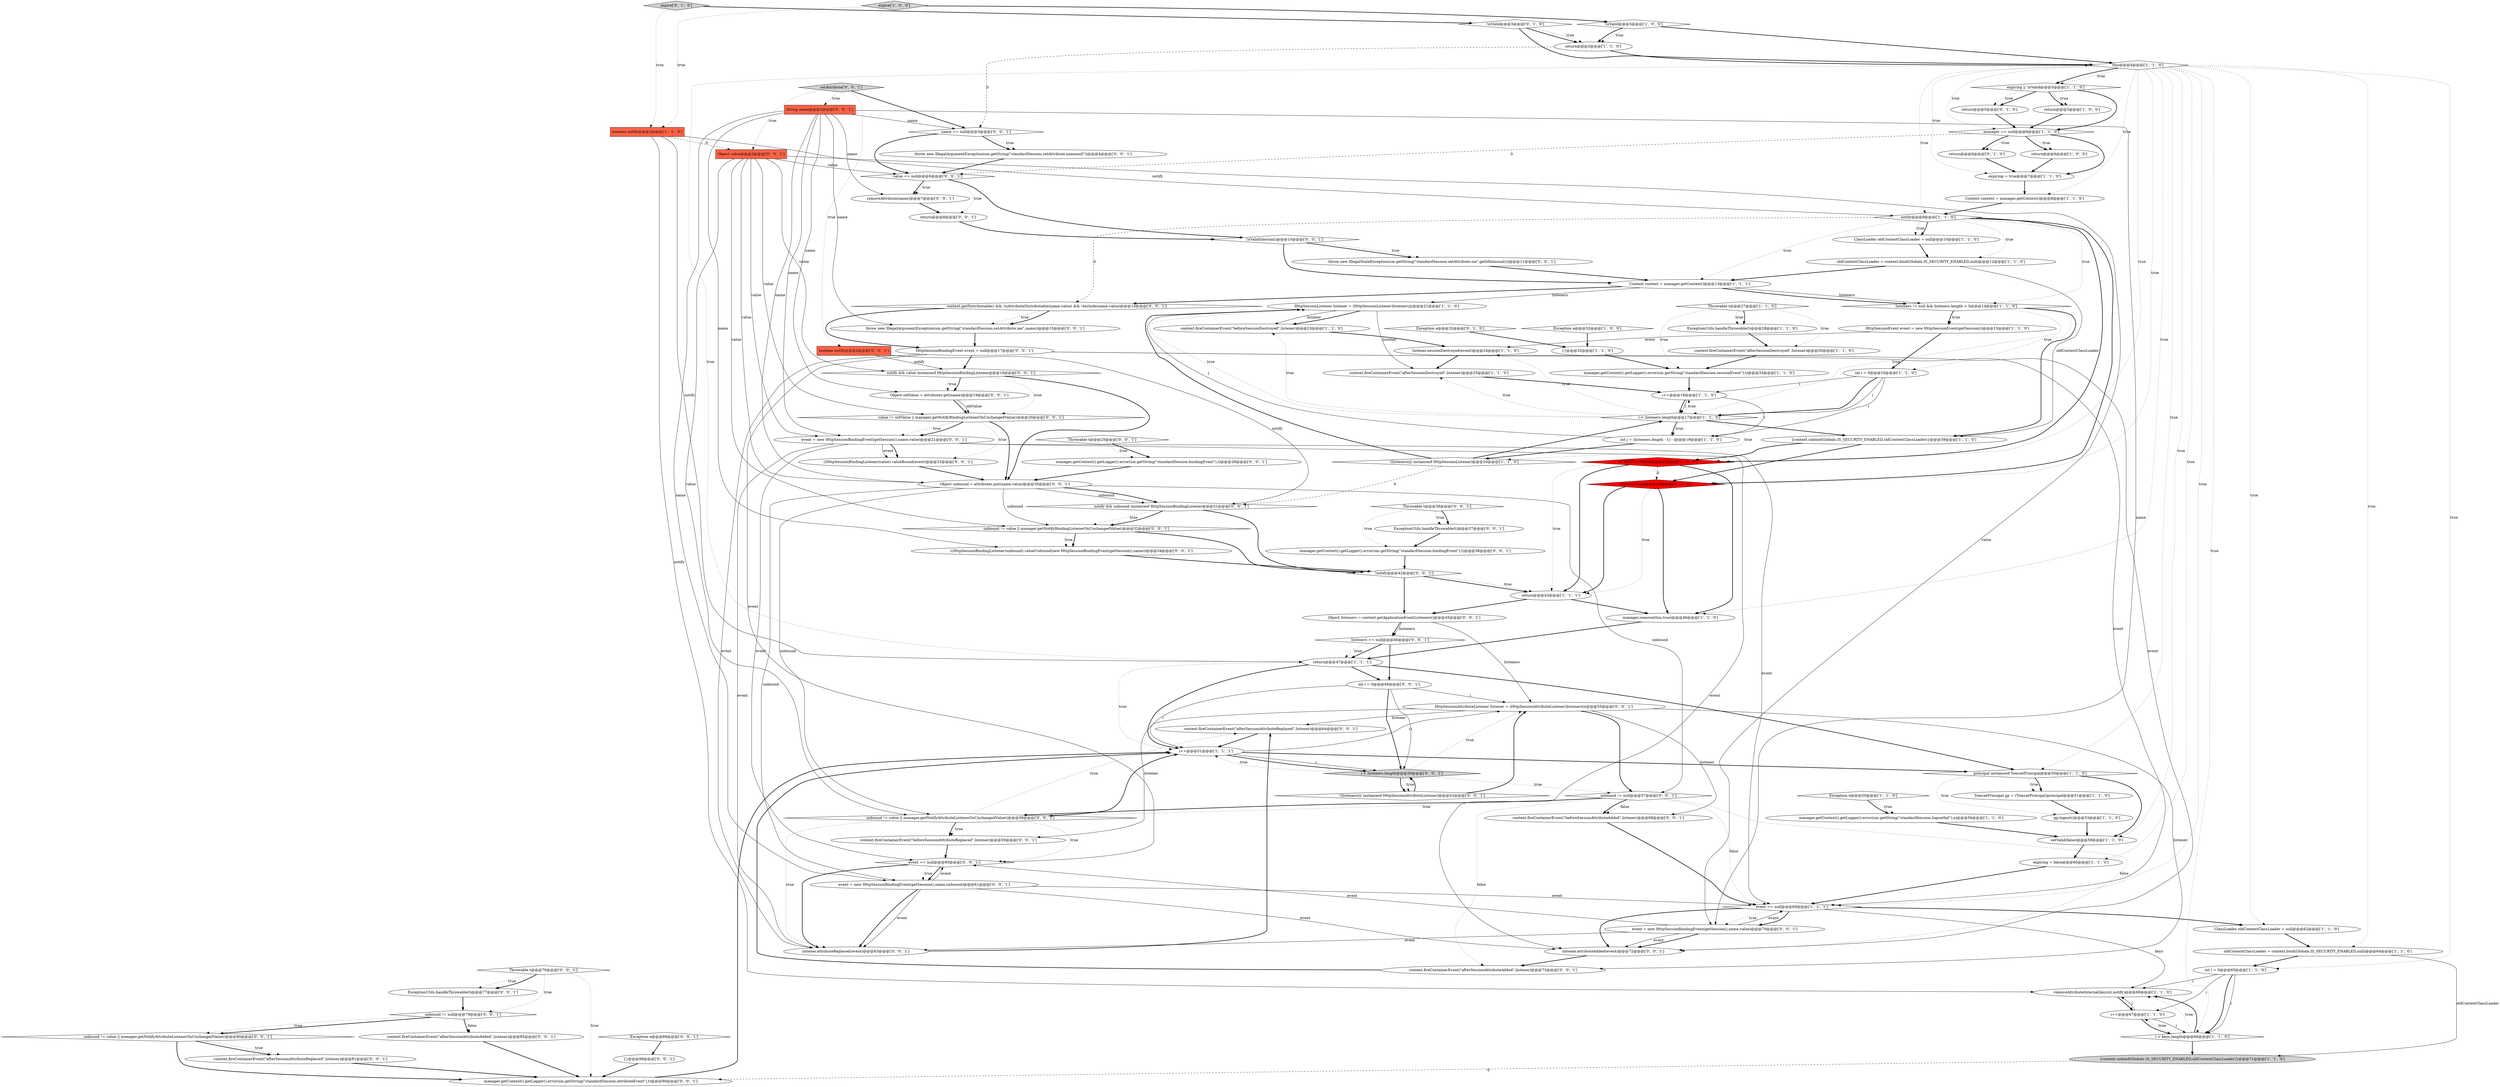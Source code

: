 digraph {
25 [style = filled, label = "expire['1', '0', '0']", fillcolor = lightgray, shape = diamond image = "AAA0AAABBB1BBB"];
84 [style = filled, label = "listener.attributeReplaced(event)@@@63@@@['0', '0', '1']", fillcolor = white, shape = ellipse image = "AAA0AAABBB3BBB"];
92 [style = filled, label = "event = new HttpSessionBindingEvent(getSession(),name,value)@@@70@@@['0', '0', '1']", fillcolor = white, shape = ellipse image = "AAA0AAABBB3BBB"];
20 [style = filled, label = "i++@@@67@@@['1', '1', '0']", fillcolor = white, shape = ellipse image = "AAA0AAABBB1BBB"];
18 [style = filled, label = "return@@@43@@@['1', '1', '1']", fillcolor = white, shape = ellipse image = "AAA0AAABBB1BBB"];
2 [style = filled, label = "HttpSessionListener listener = (HttpSessionListener)listeners(j(@@@21@@@['1', '1', '0']", fillcolor = white, shape = ellipse image = "AAA0AAABBB1BBB"];
10 [style = filled, label = "oldContextClassLoader = context.bind(Globals.IS_SECURITY_ENABLED,null)@@@64@@@['1', '1', '0']", fillcolor = white, shape = ellipse image = "AAA0AAABBB1BBB"];
59 [style = filled, label = "String name@@@2@@@['0', '0', '1']", fillcolor = tomato, shape = box image = "AAA0AAABBB3BBB"];
67 [style = filled, label = "unbound != null@@@79@@@['0', '0', '1']", fillcolor = white, shape = diamond image = "AAA0AAABBB3BBB"];
111 [style = filled, label = "context.fireContainerEvent(\"afterSessionAttributeAdded\",listener)@@@85@@@['0', '0', '1']", fillcolor = white, shape = ellipse image = "AAA0AAABBB3BBB"];
80 [style = filled, label = "context.fireContainerEvent(\"afterSessionAttributeReplaced\",listener)@@@81@@@['0', '0', '1']", fillcolor = white, shape = ellipse image = "AAA0AAABBB3BBB"];
1 [style = filled, label = "notify@@@9@@@['1', '1', '0']", fillcolor = white, shape = diamond image = "AAA0AAABBB1BBB"];
12 [style = filled, label = "Context context = manager.getContext()@@@13@@@['1', '1', '1']", fillcolor = white, shape = ellipse image = "AAA0AAABBB1BBB"];
61 [style = filled, label = "context.fireContainerEvent(\"afterSessionAttributeReplaced\",listener)@@@64@@@['0', '0', '1']", fillcolor = white, shape = ellipse image = "AAA0AAABBB3BBB"];
93 [style = filled, label = "i < listeners.length@@@50@@@['0', '0', '1']", fillcolor = lightgray, shape = diamond image = "AAA0AAABBB3BBB"];
53 [style = filled, label = "!isValid@@@3@@@['0', '1', '0']", fillcolor = white, shape = diamond image = "AAA0AAABBB2BBB"];
98 [style = filled, label = "manager.getContext().getLogger().error(sm.getString(\"standardSession.attributeEvent\"),t)@@@90@@@['0', '0', '1']", fillcolor = white, shape = ellipse image = "AAA0AAABBB3BBB"];
21 [style = filled, label = "manager == null@@@6@@@['1', '1', '0']", fillcolor = white, shape = diamond image = "AAA0AAABBB1BBB"];
82 [style = filled, label = "value == null@@@6@@@['0', '0', '1']", fillcolor = white, shape = diamond image = "AAA0AAABBB3BBB"];
104 [style = filled, label = "Object value@@@2@@@['0', '0', '1']", fillcolor = tomato, shape = box image = "AAA0AAABBB3BBB"];
26 [style = filled, label = "this@@@4@@@['1', '1', '0']", fillcolor = white, shape = diamond image = "AAA0AAABBB1BBB"];
107 [style = filled, label = "name == null@@@3@@@['0', '0', '1']", fillcolor = white, shape = diamond image = "AAA0AAABBB3BBB"];
4 [style = filled, label = "context.fireContainerEvent(\"beforeSessionDestroyed\",listener)@@@23@@@['1', '1', '0']", fillcolor = white, shape = ellipse image = "AAA0AAABBB1BBB"];
109 [style = filled, label = "unbound != value || manager.getNotifyAttributeListenerOnUnchangedValue()@@@58@@@['0', '0', '1']", fillcolor = white, shape = diamond image = "AAA0AAABBB3BBB"];
112 [style = filled, label = "removeAttribute(name)@@@7@@@['0', '0', '1']", fillcolor = white, shape = ellipse image = "AAA0AAABBB3BBB"];
51 [style = filled, label = "{}@@@32@@@['1', '1', '0']", fillcolor = white, shape = ellipse image = "AAA0AAABBB1BBB"];
54 [style = filled, label = "Exception e@@@32@@@['0', '1', '0']", fillcolor = white, shape = diamond image = "AAA0AAABBB2BBB"];
75 [style = filled, label = "Throwable t@@@36@@@['0', '0', '1']", fillcolor = white, shape = diamond image = "AAA0AAABBB3BBB"];
43 [style = filled, label = "i < listeners.length@@@17@@@['1', '1', '0']", fillcolor = white, shape = diamond image = "AAA0AAABBB1BBB"];
85 [style = filled, label = "unbound != value || manager.getNotifyBindingListenerOnUnchangedValue()@@@32@@@['0', '0', '1']", fillcolor = white, shape = diamond image = "AAA0AAABBB3BBB"];
73 [style = filled, label = "notify && value instanceof HttpSessionBindingListener@@@18@@@['0', '0', '1']", fillcolor = white, shape = diamond image = "AAA0AAABBB3BBB"];
44 [style = filled, label = "i++@@@18@@@['1', '1', '0']", fillcolor = white, shape = ellipse image = "AAA0AAABBB1BBB"];
65 [style = filled, label = "HttpSessionAttributeListener listener = (HttpSessionAttributeListener)listeners(i(@@@55@@@['0', '0', '1']", fillcolor = white, shape = ellipse image = "AAA0AAABBB3BBB"];
0 [style = filled, label = "ClassLoader oldContextClassLoader = null@@@10@@@['1', '1', '0']", fillcolor = white, shape = ellipse image = "AAA0AAABBB1BBB"];
42 [style = filled, label = "expiring = true@@@7@@@['1', '1', '0']", fillcolor = white, shape = ellipse image = "AAA0AAABBB1BBB"];
24 [style = filled, label = "expiring = false@@@60@@@['1', '1', '0']", fillcolor = white, shape = ellipse image = "AAA0AAABBB1BBB"];
16 [style = filled, label = "removeAttributeInternal(keys(i(,notify)@@@68@@@['1', '1', '0']", fillcolor = white, shape = ellipse image = "AAA0AAABBB1BBB"];
62 [style = filled, label = "int i = 0@@@49@@@['0', '0', '1']", fillcolor = white, shape = ellipse image = "AAA0AAABBB3BBB"];
60 [style = filled, label = "Object oldValue = attributes.get(name)@@@19@@@['0', '0', '1']", fillcolor = white, shape = ellipse image = "AAA0AAABBB3BBB"];
78 [style = filled, label = "Object listeners = context.getApplicationEventListeners()@@@45@@@['0', '0', '1']", fillcolor = white, shape = ellipse image = "AAA0AAABBB3BBB"];
71 [style = filled, label = "context.getDistributable() && !isAttributeDistributable(name,value) && !exclude(name,value)@@@14@@@['0', '0', '1']", fillcolor = white, shape = diamond image = "AAA0AAABBB3BBB"];
28 [style = filled, label = "TomcatPrincipal gp = (TomcatPrincipal)principal@@@51@@@['1', '1', '0']", fillcolor = white, shape = ellipse image = "AAA0AAABBB1BBB"];
106 [style = filled, label = "HttpSessionBindingEvent event = null@@@17@@@['0', '0', '1']", fillcolor = white, shape = ellipse image = "AAA0AAABBB3BBB"];
74 [style = filled, label = "return@@@8@@@['0', '0', '1']", fillcolor = white, shape = ellipse image = "AAA0AAABBB3BBB"];
56 [style = filled, label = "return@@@5@@@['0', '1', '0']", fillcolor = white, shape = ellipse image = "AAA0AAABBB2BBB"];
23 [style = filled, label = "ACTIVITY_CHECK@@@43@@@['1', '0', '0']", fillcolor = red, shape = diamond image = "AAA1AAABBB1BBB"];
29 [style = filled, label = "return@@@3@@@['1', '1', '0']", fillcolor = white, shape = ellipse image = "AAA0AAABBB1BBB"];
110 [style = filled, label = "((HttpSessionBindingListener)value).valueBound(event)@@@23@@@['0', '0', '1']", fillcolor = white, shape = ellipse image = "AAA0AAABBB3BBB"];
11 [style = filled, label = "oldContextClassLoader = context.bind(Globals.IS_SECURITY_ENABLED,null)@@@12@@@['1', '1', '0']", fillcolor = white, shape = ellipse image = "AAA0AAABBB1BBB"];
36 [style = filled, label = "Exception e@@@55@@@['1', '1', '0']", fillcolor = white, shape = diamond image = "AAA0AAABBB1BBB"];
27 [style = filled, label = "manager.getContext().getLogger().error(sm.getString(\"standardSession.sessionEvent\"),t)@@@34@@@['1', '1', '0']", fillcolor = white, shape = ellipse image = "AAA0AAABBB1BBB"];
38 [style = filled, label = "int i = 0@@@65@@@['1', '1', '0']", fillcolor = white, shape = ellipse image = "AAA0AAABBB1BBB"];
40 [style = filled, label = "boolean notify@@@2@@@['1', '1', '0']", fillcolor = tomato, shape = box image = "AAA0AAABBB1BBB"];
37 [style = filled, label = "context.fireContainerEvent(\"afterSessionDestroyed\",listener)@@@30@@@['1', '1', '0']", fillcolor = white, shape = ellipse image = "AAA0AAABBB1BBB"];
103 [style = filled, label = "!(listeners(i( instanceof HttpSessionAttributeListener)@@@52@@@['0', '0', '1']", fillcolor = white, shape = diamond image = "AAA0AAABBB3BBB"];
50 [style = filled, label = "ExceptionUtils.handleThrowable(t)@@@28@@@['1', '1', '0']", fillcolor = white, shape = ellipse image = "AAA0AAABBB1BBB"];
96 [style = filled, label = "unbound != value || manager.getNotifyAttributeListenerOnUnchangedValue()@@@80@@@['0', '0', '1']", fillcolor = white, shape = diamond image = "AAA0AAABBB3BBB"];
91 [style = filled, label = "{}@@@88@@@['0', '0', '1']", fillcolor = white, shape = ellipse image = "AAA0AAABBB3BBB"];
63 [style = filled, label = "value != oldValue || manager.getNotifyBindingListenerOnUnchangedValue()@@@20@@@['0', '0', '1']", fillcolor = white, shape = diamond image = "AAA0AAABBB3BBB"];
77 [style = filled, label = "throw new IllegalArgumentException(sm.getString(\"standardSession.setAttribute.iae\",name))@@@15@@@['0', '0', '1']", fillcolor = white, shape = ellipse image = "AAA0AAABBB3BBB"];
3 [style = filled, label = "!isValid@@@3@@@['1', '0', '0']", fillcolor = white, shape = diamond image = "AAA0AAABBB1BBB"];
55 [style = filled, label = "expire['0', '1', '0']", fillcolor = lightgray, shape = diamond image = "AAA0AAABBB2BBB"];
89 [style = filled, label = "event == null@@@60@@@['0', '0', '1']", fillcolor = white, shape = diamond image = "AAA0AAABBB3BBB"];
32 [style = filled, label = "Context context = manager.getContext()@@@8@@@['1', '1', '0']", fillcolor = white, shape = ellipse image = "AAA0AAABBB1BBB"];
83 [style = filled, label = "manager.getContext().getLogger().error(sm.getString(\"standardSession.bindingEvent\"),t)@@@38@@@['0', '0', '1']", fillcolor = white, shape = ellipse image = "AAA0AAABBB3BBB"];
69 [style = filled, label = "manager.getContext().getLogger().error(sm.getString(\"standardSession.bindingEvent\"),t)@@@26@@@['0', '0', '1']", fillcolor = white, shape = ellipse image = "AAA0AAABBB3BBB"];
19 [style = filled, label = "i++@@@51@@@['1', '1', '1']", fillcolor = white, shape = ellipse image = "AAA0AAABBB1BBB"];
113 [style = filled, label = "((HttpSessionBindingListener)unbound).valueUnbound(new HttpSessionBindingEvent(getSession(),name))@@@34@@@['0', '0', '1']", fillcolor = white, shape = ellipse image = "AAA0AAABBB3BBB"];
68 [style = filled, label = "event = new HttpSessionBindingEvent(getSession(),name,value)@@@21@@@['0', '0', '1']", fillcolor = white, shape = ellipse image = "AAA0AAABBB3BBB"];
86 [style = filled, label = "!notify@@@42@@@['0', '0', '1']", fillcolor = white, shape = diamond image = "AAA0AAABBB3BBB"];
39 [style = filled, label = "Throwable t@@@27@@@['1', '1', '0']", fillcolor = white, shape = diamond image = "AAA0AAABBB1BBB"];
41 [style = filled, label = "i < keys.length@@@66@@@['1', '1', '0']", fillcolor = white, shape = diamond image = "AAA0AAABBB1BBB"];
100 [style = filled, label = "Throwable t@@@25@@@['0', '0', '1']", fillcolor = white, shape = diamond image = "AAA0AAABBB3BBB"];
52 [style = filled, label = "manager.getContext().getLogger().error(sm.getString(\"standardSession.logoutfail\"),e)@@@56@@@['1', '1', '0']", fillcolor = white, shape = ellipse image = "AAA0AAABBB1BBB"];
8 [style = filled, label = "return@@@6@@@['1', '0', '0']", fillcolor = white, shape = ellipse image = "AAA0AAABBB1BBB"];
99 [style = filled, label = "context.fireContainerEvent(\"afterSessionAttributeAdded\",listener)@@@73@@@['0', '0', '1']", fillcolor = white, shape = ellipse image = "AAA0AAABBB3BBB"];
94 [style = filled, label = "Exception e@@@88@@@['0', '0', '1']", fillcolor = white, shape = diamond image = "AAA0AAABBB3BBB"];
14 [style = filled, label = "return@@@5@@@['1', '0', '0']", fillcolor = white, shape = ellipse image = "AAA0AAABBB1BBB"];
9 [style = filled, label = "gp.logout()@@@53@@@['1', '1', '0']", fillcolor = white, shape = ellipse image = "AAA0AAABBB1BBB"];
88 [style = filled, label = "boolean notify@@@2@@@['0', '0', '1']", fillcolor = tomato, shape = box image = "AAA0AAABBB3BBB"];
97 [style = filled, label = "!isValidInternal()@@@10@@@['0', '0', '1']", fillcolor = white, shape = diamond image = "AAA0AAABBB3BBB"];
17 [style = filled, label = "return@@@47@@@['1', '1', '1']", fillcolor = white, shape = ellipse image = "AAA0AAABBB1BBB"];
22 [style = filled, label = "event == null@@@69@@@['1', '1', '1']", fillcolor = white, shape = diamond image = "AAA0AAABBB1BBB"];
34 [style = filled, label = "manager.remove(this,true)@@@46@@@['1', '1', '0']", fillcolor = white, shape = ellipse image = "AAA0AAABBB1BBB"];
45 [style = filled, label = "ClassLoader oldContextClassLoader = null@@@62@@@['1', '1', '0']", fillcolor = white, shape = ellipse image = "AAA0AAABBB1BBB"];
58 [style = filled, label = "activityCheck@@@43@@@['0', '1', '0']", fillcolor = red, shape = diamond image = "AAA1AAABBB2BBB"];
72 [style = filled, label = "listener.attributeAdded(event)@@@72@@@['0', '0', '1']", fillcolor = white, shape = ellipse image = "AAA0AAABBB3BBB"];
35 [style = filled, label = "int i = 0@@@16@@@['1', '1', '0']", fillcolor = white, shape = ellipse image = "AAA0AAABBB1BBB"];
7 [style = filled, label = "Exception e@@@32@@@['1', '0', '0']", fillcolor = white, shape = diamond image = "AAA0AAABBB1BBB"];
30 [style = filled, label = "setValid(false)@@@59@@@['1', '1', '0']", fillcolor = white, shape = ellipse image = "AAA0AAABBB1BBB"];
108 [style = filled, label = "setAttribute['0', '0', '1']", fillcolor = lightgray, shape = diamond image = "AAA0AAABBB3BBB"];
47 [style = filled, label = "{context.unbind(Globals.IS_SECURITY_ENABLED,oldContextClassLoader)}@@@71@@@['1', '1', '0']", fillcolor = lightgray, shape = ellipse image = "AAA0AAABBB1BBB"];
81 [style = filled, label = "event = new HttpSessionBindingEvent(getSession(),name,unbound)@@@61@@@['0', '0', '1']", fillcolor = white, shape = ellipse image = "AAA0AAABBB3BBB"];
79 [style = filled, label = "listeners == null@@@46@@@['0', '0', '1']", fillcolor = white, shape = diamond image = "AAA0AAABBB3BBB"];
90 [style = filled, label = "Object unbound = attributes.put(name,value)@@@30@@@['0', '0', '1']", fillcolor = white, shape = ellipse image = "AAA0AAABBB3BBB"];
64 [style = filled, label = "throw new IllegalStateException(sm.getString(\"standardSession.setAttribute.ise\",getIdInternal()))@@@11@@@['0', '0', '1']", fillcolor = white, shape = ellipse image = "AAA0AAABBB3BBB"];
31 [style = filled, label = "HttpSessionEvent event = new HttpSessionEvent(getSession())@@@15@@@['1', '1', '0']", fillcolor = white, shape = ellipse image = "AAA0AAABBB1BBB"];
33 [style = filled, label = "expiring || !isValid@@@5@@@['1', '1', '0']", fillcolor = white, shape = diamond image = "AAA0AAABBB1BBB"];
95 [style = filled, label = "ExceptionUtils.handleThrowable(t)@@@37@@@['0', '0', '1']", fillcolor = white, shape = ellipse image = "AAA0AAABBB3BBB"];
57 [style = filled, label = "return@@@6@@@['0', '1', '0']", fillcolor = white, shape = ellipse image = "AAA0AAABBB2BBB"];
102 [style = filled, label = "Throwable t@@@76@@@['0', '0', '1']", fillcolor = white, shape = diamond image = "AAA0AAABBB3BBB"];
5 [style = filled, label = "int j = (listeners.length - 1) - i@@@19@@@['1', '1', '0']", fillcolor = white, shape = ellipse image = "AAA0AAABBB1BBB"];
46 [style = filled, label = "!(listeners(j( instanceof HttpSessionListener)@@@20@@@['1', '1', '0']", fillcolor = white, shape = diamond image = "AAA0AAABBB1BBB"];
13 [style = filled, label = "listeners != null && listeners.length > 0@@@14@@@['1', '1', '0']", fillcolor = white, shape = diamond image = "AAA0AAABBB1BBB"];
15 [style = filled, label = "principal instanceof TomcatPrincipal@@@50@@@['1', '1', '0']", fillcolor = white, shape = diamond image = "AAA0AAABBB1BBB"];
105 [style = filled, label = "throw new IllegalArgumentException(sm.getString(\"standardSession.setAttribute.namenull\"))@@@4@@@['0', '0', '1']", fillcolor = white, shape = ellipse image = "AAA0AAABBB3BBB"];
49 [style = filled, label = "context.fireContainerEvent(\"afterSessionDestroyed\",listener)@@@25@@@['1', '1', '0']", fillcolor = white, shape = ellipse image = "AAA0AAABBB1BBB"];
48 [style = filled, label = "{context.unbind(Globals.IS_SECURITY_ENABLED,oldContextClassLoader)}@@@39@@@['1', '1', '0']", fillcolor = white, shape = ellipse image = "AAA0AAABBB1BBB"];
70 [style = filled, label = "notify && unbound instanceof HttpSessionBindingListener@@@31@@@['0', '0', '1']", fillcolor = white, shape = diamond image = "AAA0AAABBB3BBB"];
66 [style = filled, label = "context.fireContainerEvent(\"beforeSessionAttributeAdded\",listener)@@@68@@@['0', '0', '1']", fillcolor = white, shape = ellipse image = "AAA0AAABBB3BBB"];
87 [style = filled, label = "ExceptionUtils.handleThrowable(t)@@@77@@@['0', '0', '1']", fillcolor = white, shape = ellipse image = "AAA0AAABBB3BBB"];
6 [style = filled, label = "listener.sessionDestroyed(event)@@@24@@@['1', '1', '0']", fillcolor = white, shape = ellipse image = "AAA0AAABBB1BBB"];
76 [style = filled, label = "context.fireContainerEvent(\"beforeSessionAttributeReplaced\",listener)@@@59@@@['0', '0', '1']", fillcolor = white, shape = ellipse image = "AAA0AAABBB3BBB"];
101 [style = filled, label = "unbound != null@@@57@@@['0', '0', '1']", fillcolor = white, shape = diamond image = "AAA0AAABBB3BBB"];
82->97 [style = bold, label=""];
68->110 [style = bold, label=""];
67->96 [style = bold, label=""];
106->89 [style = solid, label="event"];
21->42 [style = bold, label=""];
70->86 [style = bold, label=""];
65->101 [style = bold, label=""];
84->61 [style = bold, label=""];
67->111 [style = bold, label=""];
98->19 [style = bold, label=""];
46->70 [style = dashed, label="0"];
37->27 [style = bold, label=""];
26->45 [style = dotted, label="true"];
72->99 [style = bold, label=""];
96->80 [style = bold, label=""];
1->71 [style = dashed, label="0"];
80->98 [style = bold, label=""];
21->8 [style = dotted, label="true"];
46->2 [style = bold, label=""];
43->5 [style = dotted, label="true"];
90->70 [style = solid, label="unbound"];
73->63 [style = dotted, label="true"];
27->44 [style = bold, label=""];
102->67 [style = dotted, label="true"];
21->8 [style = bold, label=""];
61->19 [style = bold, label=""];
101->72 [style = dotted, label="false"];
28->9 [style = bold, label=""];
43->6 [style = dotted, label="true"];
12->13 [style = solid, label="listeners"];
104->63 [style = solid, label="value"];
38->41 [style = bold, label=""];
62->65 [style = solid, label="i"];
68->72 [style = solid, label="event"];
26->22 [style = dotted, label="true"];
33->14 [style = dotted, label="true"];
101->99 [style = dotted, label="false"];
35->43 [style = bold, label=""];
58->18 [style = bold, label=""];
85->86 [style = bold, label=""];
1->23 [style = bold, label=""];
15->9 [style = dotted, label="true"];
13->35 [style = dotted, label="true"];
109->76 [style = bold, label=""];
23->58 [style = dashed, label="0"];
1->13 [style = dotted, label="true"];
112->74 [style = bold, label=""];
71->106 [style = bold, label=""];
90->70 [style = bold, label=""];
40->104 [style = dashed, label="0"];
23->18 [style = dotted, label="true"];
93->65 [style = dotted, label="true"];
31->35 [style = bold, label=""];
26->30 [style = dotted, label="true"];
20->41 [style = solid, label="i"];
10->47 [style = solid, label="oldContextClassLoader"];
107->105 [style = bold, label=""];
100->69 [style = bold, label=""];
91->98 [style = bold, label=""];
26->24 [style = dotted, label="true"];
1->12 [style = dotted, label="true"];
21->57 [style = dotted, label="true"];
34->17 [style = bold, label=""];
60->63 [style = bold, label=""];
109->61 [style = dotted, label="true"];
43->46 [style = dotted, label="true"];
93->101 [style = dotted, label="true"];
33->56 [style = bold, label=""];
106->22 [style = solid, label="event"];
89->81 [style = dotted, label="true"];
106->72 [style = solid, label="event"];
1->0 [style = dotted, label="true"];
13->31 [style = bold, label=""];
19->15 [style = bold, label=""];
22->16 [style = solid, label="keys"];
88->70 [style = solid, label="notify"];
26->58 [style = dotted, label="true"];
104->68 [style = solid, label="value"];
73->60 [style = bold, label=""];
45->10 [style = bold, label=""];
26->41 [style = dotted, label="true"];
39->50 [style = bold, label=""];
83->86 [style = bold, label=""];
53->29 [style = bold, label=""];
68->110 [style = solid, label="event"];
63->90 [style = bold, label=""];
73->90 [style = bold, label=""];
104->82 [style = solid, label="value"];
79->17 [style = bold, label=""];
113->86 [style = bold, label=""];
73->60 [style = dotted, label="true"];
86->18 [style = bold, label=""];
35->5 [style = solid, label="i"];
18->78 [style = bold, label=""];
111->98 [style = bold, label=""];
64->12 [style = bold, label=""];
3->29 [style = dotted, label="true"];
65->66 [style = solid, label="listener"];
11->48 [style = solid, label="oldContextClassLoader"];
44->43 [style = solid, label="i"];
65->61 [style = solid, label="listener"];
101->66 [style = dotted, label="false"];
50->37 [style = bold, label=""];
79->17 [style = dotted, label="true"];
25->3 [style = bold, label=""];
101->109 [style = dotted, label="true"];
82->112 [style = bold, label=""];
109->84 [style = dotted, label="true"];
38->41 [style = solid, label="i"];
6->49 [style = bold, label=""];
59->81 [style = solid, label="name"];
26->23 [style = dotted, label="true"];
55->40 [style = dotted, label="true"];
1->0 [style = bold, label=""];
67->96 [style = dotted, label="true"];
90->109 [style = solid, label="unbound"];
11->12 [style = bold, label=""];
86->78 [style = bold, label=""];
70->85 [style = dotted, label="true"];
101->66 [style = bold, label=""];
2->4 [style = bold, label=""];
43->4 [style = dotted, label="true"];
82->112 [style = dotted, label="true"];
21->82 [style = dashed, label="0"];
71->77 [style = dotted, label="true"];
90->81 [style = solid, label="unbound"];
109->76 [style = dotted, label="true"];
94->91 [style = bold, label=""];
29->26 [style = bold, label=""];
92->72 [style = solid, label="event"];
59->107 [style = solid, label="name"];
40->1 [style = solid, label="notify"];
22->92 [style = dotted, label="true"];
67->111 [style = dotted, label="false"];
5->2 [style = solid, label="j"];
7->51 [style = bold, label=""];
39->27 [style = dotted, label="true"];
96->80 [style = dotted, label="true"];
20->41 [style = bold, label=""];
1->58 [style = bold, label=""];
76->89 [style = bold, label=""];
93->103 [style = bold, label=""];
89->81 [style = bold, label=""];
26->32 [style = dotted, label="true"];
62->93 [style = bold, label=""];
100->69 [style = dotted, label="true"];
56->21 [style = bold, label=""];
86->18 [style = dotted, label="true"];
26->1 [style = dotted, label="true"];
17->62 [style = bold, label=""];
17->15 [style = bold, label=""];
60->63 [style = solid, label="oldValue"];
58->18 [style = dotted, label="true"];
93->19 [style = dotted, label="true"];
43->49 [style = dotted, label="true"];
81->84 [style = solid, label="event"];
68->22 [style = solid, label="event"];
104->73 [style = solid, label="value"];
42->32 [style = bold, label=""];
51->27 [style = bold, label=""];
58->34 [style = bold, label=""];
105->82 [style = bold, label=""];
36->52 [style = dotted, label="true"];
70->85 [style = bold, label=""];
16->20 [style = bold, label=""];
3->29 [style = bold, label=""];
14->21 [style = bold, label=""];
63->68 [style = dotted, label="true"];
59->68 [style = solid, label="name"];
46->43 [style = bold, label=""];
81->89 [style = solid, label="event"];
30->24 [style = bold, label=""];
48->58 [style = bold, label=""];
44->5 [style = solid, label="i"];
107->105 [style = dotted, label="true"];
26->33 [style = dotted, label="true"];
26->42 [style = dotted, label="true"];
65->76 [style = solid, label="listener"];
104->109 [style = solid, label="value"];
63->110 [style = dotted, label="true"];
39->50 [style = dotted, label="true"];
22->45 [style = bold, label=""];
21->57 [style = bold, label=""];
36->52 [style = bold, label=""];
97->64 [style = bold, label=""];
18->34 [style = bold, label=""];
62->93 [style = solid, label="i"];
49->44 [style = bold, label=""];
41->16 [style = dotted, label="true"];
93->103 [style = dotted, label="true"];
53->29 [style = dotted, label="true"];
85->113 [style = bold, label=""];
78->79 [style = bold, label=""];
3->26 [style = bold, label=""];
96->98 [style = bold, label=""];
0->11 [style = bold, label=""];
102->87 [style = dotted, label="true"];
59->77 [style = solid, label="name"];
13->48 [style = bold, label=""];
104->92 [style = solid, label="value"];
103->93 [style = bold, label=""];
92->89 [style = solid, label="event"];
108->107 [style = bold, label=""];
47->98 [style = dashed, label="0"];
2->49 [style = solid, label="listener"];
92->22 [style = solid, label="event"];
62->19 [style = solid, label="i"];
15->28 [style = dotted, label="true"];
12->13 [style = bold, label=""];
43->44 [style = dotted, label="true"];
39->37 [style = dotted, label="true"];
75->83 [style = dotted, label="true"];
31->6 [style = solid, label="event"];
48->23 [style = bold, label=""];
77->106 [style = bold, label=""];
26->38 [style = dotted, label="true"];
43->5 [style = bold, label=""];
15->28 [style = bold, label=""];
20->16 [style = solid, label="i"];
102->98 [style = dotted, label="true"];
65->99 [style = solid, label="listener"];
26->17 [style = dotted, label="true"];
75->95 [style = bold, label=""];
40->16 [style = solid, label="notify"];
32->1 [style = bold, label=""];
87->67 [style = bold, label=""];
106->84 [style = solid, label="event"];
90->101 [style = solid, label="unbound"];
17->19 [style = dotted, label="true"];
26->15 [style = dotted, label="true"];
97->64 [style = dotted, label="true"];
90->85 [style = solid, label="unbound"];
53->26 [style = bold, label=""];
22->72 [style = bold, label=""];
108->104 [style = dotted, label="true"];
41->16 [style = bold, label=""];
101->22 [style = dotted, label="false"];
22->92 [style = bold, label=""];
41->47 [style = bold, label=""];
79->62 [style = bold, label=""];
59->90 [style = solid, label="name"];
23->18 [style = bold, label=""];
66->22 [style = bold, label=""];
104->90 [style = solid, label="value"];
10->38 [style = bold, label=""];
35->43 [style = solid, label="i"];
81->84 [style = bold, label=""];
54->51 [style = bold, label=""];
89->84 [style = bold, label=""];
88->73 [style = solid, label="notify"];
68->89 [style = solid, label="event"];
33->14 [style = bold, label=""];
109->19 [style = bold, label=""];
85->113 [style = dotted, label="true"];
57->42 [style = bold, label=""];
78->65 [style = solid, label="listeners"];
4->6 [style = bold, label=""];
19->93 [style = solid, label="i"];
26->34 [style = dotted, label="true"];
43->2 [style = dotted, label="true"];
78->79 [style = solid, label="listeners"];
108->59 [style = dotted, label="true"];
99->19 [style = bold, label=""];
1->11 [style = dotted, label="true"];
92->84 [style = solid, label="event"];
43->48 [style = bold, label=""];
29->107 [style = dashed, label="0"];
108->88 [style = dotted, label="true"];
69->90 [style = bold, label=""];
9->30 [style = bold, label=""];
95->83 [style = bold, label=""];
38->16 [style = solid, label="i"];
15->30 [style = bold, label=""];
68->84 [style = solid, label="event"];
110->90 [style = bold, label=""];
24->22 [style = bold, label=""];
40->17 [style = solid, label="notify"];
17->19 [style = bold, label=""];
13->43 [style = dotted, label="true"];
44->43 [style = bold, label=""];
59->112 [style = solid, label="name"];
41->20 [style = dotted, label="true"];
2->4 [style = solid, label="listener"];
33->56 [style = dotted, label="true"];
82->74 [style = dotted, label="true"];
74->97 [style = bold, label=""];
19->93 [style = bold, label=""];
107->82 [style = bold, label=""];
81->72 [style = solid, label="event"];
103->65 [style = bold, label=""];
59->113 [style = solid, label="name"];
13->31 [style = dotted, label="true"];
38->20 [style = solid, label="i"];
8->42 [style = bold, label=""];
25->40 [style = dotted, label="true"];
71->77 [style = bold, label=""];
101->109 [style = bold, label=""];
63->68 [style = bold, label=""];
102->87 [style = bold, label=""];
26->21 [style = dotted, label="true"];
26->10 [style = dotted, label="true"];
12->2 [style = solid, label="listeners"];
55->53 [style = bold, label=""];
92->72 [style = bold, label=""];
97->12 [style = bold, label=""];
23->34 [style = bold, label=""];
12->71 [style = bold, label=""];
106->73 [style = bold, label=""];
59->92 [style = solid, label="name"];
19->65 [style = solid, label="i"];
81->22 [style = solid, label="event"];
59->60 [style = solid, label="name"];
75->95 [style = dotted, label="true"];
33->21 [style = bold, label=""];
26->33 [style = bold, label=""];
5->46 [style = bold, label=""];
109->89 [style = dotted, label="true"];
35->44 [style = solid, label="i"];
52->30 [style = bold, label=""];
104->85 [style = solid, label="value"];
}

